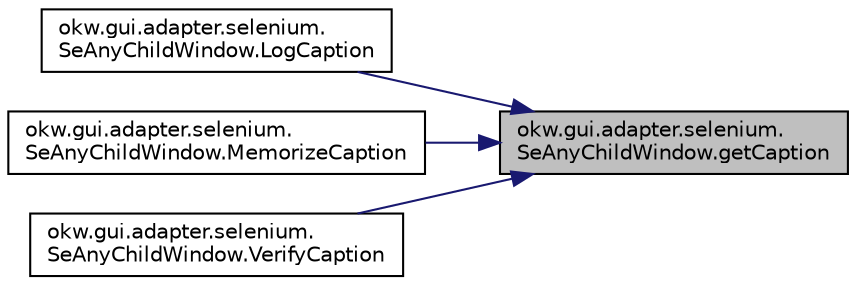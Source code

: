 digraph "okw.gui.adapter.selenium.SeAnyChildWindow.getCaption"
{
 // INTERACTIVE_SVG=YES
 // LATEX_PDF_SIZE
  edge [fontname="Helvetica",fontsize="10",labelfontname="Helvetica",labelfontsize="10"];
  node [fontname="Helvetica",fontsize="10",shape=record];
  rankdir="RL";
  Node40 [label="okw.gui.adapter.selenium.\lSeAnyChildWindow.getCaption",height=0.2,width=0.4,color="black", fillcolor="grey75", style="filled", fontcolor="black",tooltip="Ermittelt den textuellen Inhalt der Überschrift eines HTML-Tags anhand des Attributee \"textContent\"."];
  Node40 -> Node41 [dir="back",color="midnightblue",fontsize="10",style="solid",fontname="Helvetica"];
  Node41 [label="okw.gui.adapter.selenium.\lSeAnyChildWindow.LogCaption",height=0.2,width=0.4,color="black", fillcolor="white", style="filled",URL="$classokw_1_1gui_1_1adapter_1_1selenium_1_1_se_any_child_window.html#a92bd154bf0387bd4044fb9065d8b6113",tooltip="Das ist die GUI-Adapter Methode, die durch das Schlüsselwort LogCaption( FN, ExpVal ) aufgerufen wird..."];
  Node40 -> Node42 [dir="back",color="midnightblue",fontsize="10",style="solid",fontname="Helvetica"];
  Node42 [label="okw.gui.adapter.selenium.\lSeAnyChildWindow.MemorizeCaption",height=0.2,width=0.4,color="black", fillcolor="white", style="filled",URL="$classokw_1_1gui_1_1adapter_1_1selenium_1_1_se_any_child_window.html#a414b8352e88e27441e9d846d8df55582",tooltip="Das ist die GUI-Adapter Methode, die durch das Schlüsselwort MemorizeCaption( FN, MemKey ) aufgerufen..."];
  Node40 -> Node43 [dir="back",color="midnightblue",fontsize="10",style="solid",fontname="Helvetica"];
  Node43 [label="okw.gui.adapter.selenium.\lSeAnyChildWindow.VerifyCaption",height=0.2,width=0.4,color="black", fillcolor="white", style="filled",URL="$classokw_1_1gui_1_1adapter_1_1selenium_1_1_se_any_child_window.html#adb0bc830a5de2ff25a9ea84a80e83c6a",tooltip="Ermittelt den textuellen Inhalt des ToolTips."];
}

